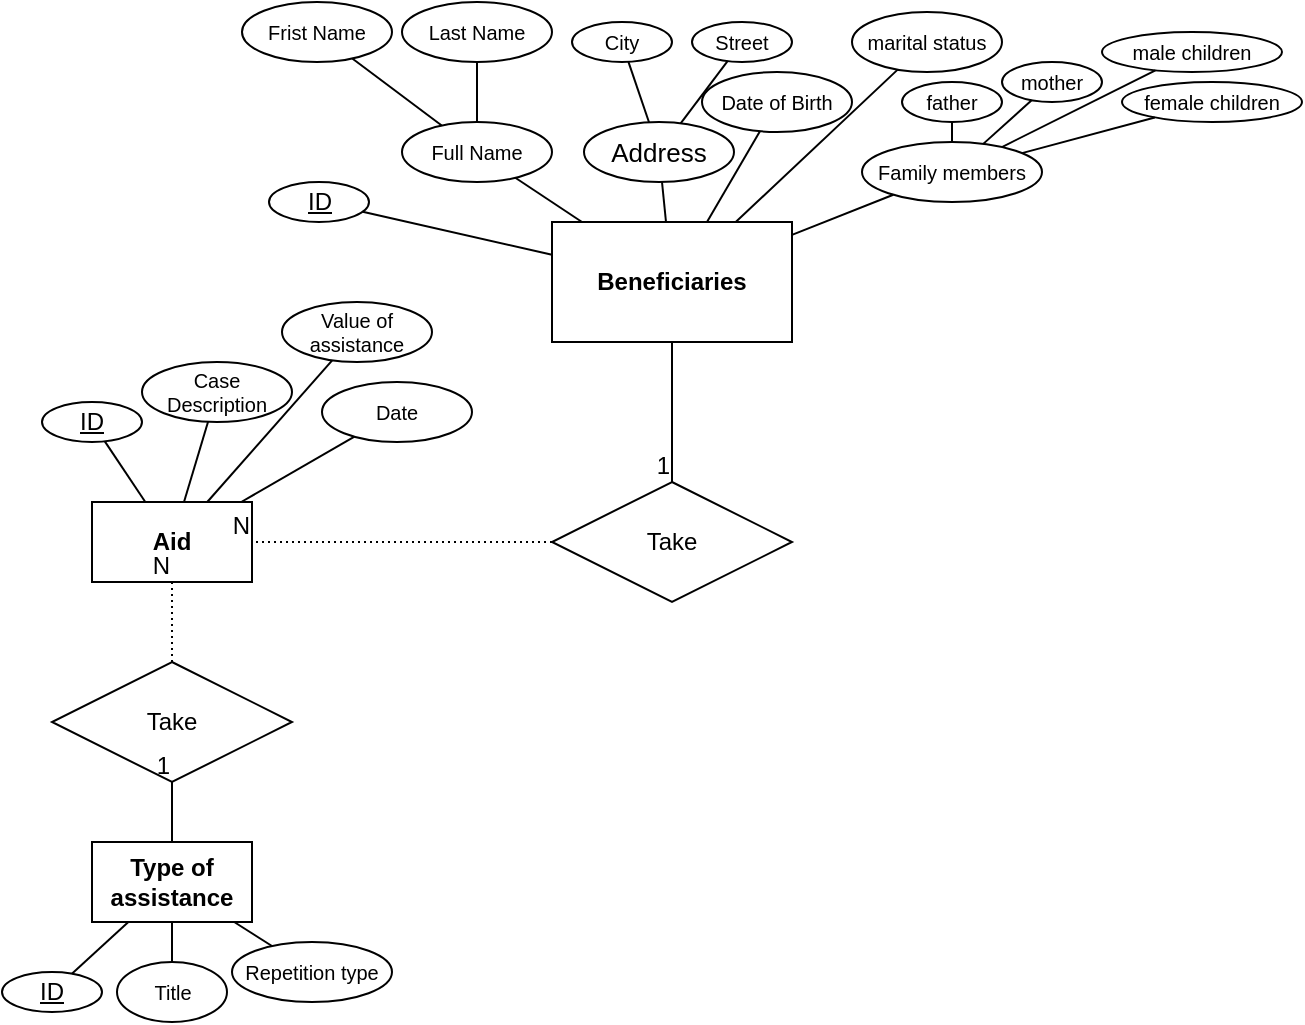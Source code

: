 <mxfile version="26.0.4">
  <diagram name="Page-1" id="chUQzAX2jWDJ99c_aO13">
    <mxGraphModel dx="934" dy="974" grid="1" gridSize="10" guides="1" tooltips="1" connect="1" arrows="1" fold="1" page="1" pageScale="1" pageWidth="670" pageHeight="600" math="0" shadow="0">
      <root>
        <mxCell id="0" />
        <mxCell id="1" parent="0" />
        <mxCell id="hxKwupUwZd04yQ09sz60-1" value="&lt;h4 data-pm-slice=&quot;1 1 []&quot;&gt;&lt;strong&gt;Beneficiaries&lt;/strong&gt;&lt;/h4&gt;" style="rounded=0;whiteSpace=wrap;html=1;" vertex="1" parent="1">
          <mxGeometry x="275" y="120" width="120" height="60" as="geometry" />
        </mxCell>
        <mxCell id="hxKwupUwZd04yQ09sz60-2" value="ID" style="ellipse;whiteSpace=wrap;html=1;align=center;fontStyle=4;" vertex="1" parent="1">
          <mxGeometry x="133.5" y="100" width="50" height="20" as="geometry" />
        </mxCell>
        <mxCell id="hxKwupUwZd04yQ09sz60-4" value="" style="endArrow=none;html=1;rounded=0;" edge="1" parent="1" source="hxKwupUwZd04yQ09sz60-2" target="hxKwupUwZd04yQ09sz60-1">
          <mxGeometry relative="1" as="geometry">
            <mxPoint x="130" y="340" as="sourcePoint" />
            <mxPoint x="290" y="340" as="targetPoint" />
          </mxGeometry>
        </mxCell>
        <mxCell id="hxKwupUwZd04yQ09sz60-6" value="Full Name" style="ellipse;whiteSpace=wrap;html=1;align=center;fontSize=10;" vertex="1" parent="1">
          <mxGeometry x="200" y="70" width="75" height="30" as="geometry" />
        </mxCell>
        <mxCell id="hxKwupUwZd04yQ09sz60-7" value="" style="endArrow=none;html=1;rounded=0;" edge="1" parent="1" source="hxKwupUwZd04yQ09sz60-6" target="hxKwupUwZd04yQ09sz60-1">
          <mxGeometry relative="1" as="geometry">
            <mxPoint x="190" y="112" as="sourcePoint" />
            <mxPoint x="285" y="142" as="targetPoint" />
          </mxGeometry>
        </mxCell>
        <mxCell id="hxKwupUwZd04yQ09sz60-8" value="Frist Name" style="ellipse;whiteSpace=wrap;html=1;align=center;fontSize=10;" vertex="1" parent="1">
          <mxGeometry x="120" y="10" width="75" height="30" as="geometry" />
        </mxCell>
        <mxCell id="hxKwupUwZd04yQ09sz60-9" value="Last Name" style="ellipse;whiteSpace=wrap;html=1;align=center;fontSize=10;" vertex="1" parent="1">
          <mxGeometry x="200" y="10" width="75" height="30" as="geometry" />
        </mxCell>
        <mxCell id="hxKwupUwZd04yQ09sz60-10" value="" style="endArrow=none;html=1;rounded=0;fontSize=10;" edge="1" parent="1" source="hxKwupUwZd04yQ09sz60-9" target="hxKwupUwZd04yQ09sz60-6">
          <mxGeometry relative="1" as="geometry">
            <mxPoint x="291" y="30" as="sourcePoint" />
            <mxPoint x="287" y="130" as="targetPoint" />
          </mxGeometry>
        </mxCell>
        <mxCell id="hxKwupUwZd04yQ09sz60-11" value="" style="endArrow=none;html=1;rounded=0;fontSize=10;" edge="1" parent="1" source="hxKwupUwZd04yQ09sz60-8" target="hxKwupUwZd04yQ09sz60-6">
          <mxGeometry relative="1" as="geometry">
            <mxPoint x="287" y="49" as="sourcePoint" />
            <mxPoint x="270" y="71" as="targetPoint" />
          </mxGeometry>
        </mxCell>
        <mxCell id="hxKwupUwZd04yQ09sz60-12" value="Address" style="ellipse;whiteSpace=wrap;html=1;align=center;fontSize=13;" vertex="1" parent="1">
          <mxGeometry x="291" y="70" width="75" height="30" as="geometry" />
        </mxCell>
        <mxCell id="hxKwupUwZd04yQ09sz60-13" value="Street" style="ellipse;whiteSpace=wrap;html=1;align=center;fontSize=10;" vertex="1" parent="1">
          <mxGeometry x="345" y="20" width="50" height="20" as="geometry" />
        </mxCell>
        <mxCell id="hxKwupUwZd04yQ09sz60-14" value="City" style="ellipse;whiteSpace=wrap;html=1;align=center;fontSize=10;" vertex="1" parent="1">
          <mxGeometry x="285" y="20" width="50" height="20" as="geometry" />
        </mxCell>
        <mxCell id="hxKwupUwZd04yQ09sz60-15" value="" style="endArrow=none;html=1;rounded=0;" edge="1" parent="1" source="hxKwupUwZd04yQ09sz60-12" target="hxKwupUwZd04yQ09sz60-1">
          <mxGeometry relative="1" as="geometry">
            <mxPoint x="305" y="109" as="sourcePoint" />
            <mxPoint x="321" y="130" as="targetPoint" />
          </mxGeometry>
        </mxCell>
        <mxCell id="hxKwupUwZd04yQ09sz60-16" value="" style="endArrow=none;html=1;rounded=0;fontSize=10;" edge="1" parent="1" source="hxKwupUwZd04yQ09sz60-14" target="hxKwupUwZd04yQ09sz60-12">
          <mxGeometry relative="1" as="geometry">
            <mxPoint x="374" y="108" as="sourcePoint" />
            <mxPoint x="347" y="130" as="targetPoint" />
          </mxGeometry>
        </mxCell>
        <mxCell id="hxKwupUwZd04yQ09sz60-17" value="" style="endArrow=none;html=1;rounded=0;fontSize=10;" edge="1" parent="1" source="hxKwupUwZd04yQ09sz60-13" target="hxKwupUwZd04yQ09sz60-12">
          <mxGeometry relative="1" as="geometry">
            <mxPoint x="403" y="50" as="sourcePoint" />
            <mxPoint x="399" y="70" as="targetPoint" />
          </mxGeometry>
        </mxCell>
        <mxCell id="hxKwupUwZd04yQ09sz60-18" value="marital status" style="ellipse;whiteSpace=wrap;html=1;align=center;fontSize=10;" vertex="1" parent="1">
          <mxGeometry x="425" y="15" width="75" height="30" as="geometry" />
        </mxCell>
        <mxCell id="hxKwupUwZd04yQ09sz60-19" value="" style="endArrow=none;html=1;rounded=0;" edge="1" parent="1" source="hxKwupUwZd04yQ09sz60-18" target="hxKwupUwZd04yQ09sz60-1">
          <mxGeometry relative="1" as="geometry">
            <mxPoint x="408" y="108" as="sourcePoint" />
            <mxPoint x="381" y="130" as="targetPoint" />
          </mxGeometry>
        </mxCell>
        <mxCell id="hxKwupUwZd04yQ09sz60-20" value="Date of Birth" style="ellipse;whiteSpace=wrap;html=1;align=center;fontSize=10;" vertex="1" parent="1">
          <mxGeometry x="350" y="45" width="75" height="30" as="geometry" />
        </mxCell>
        <mxCell id="hxKwupUwZd04yQ09sz60-21" value="" style="endArrow=none;html=1;rounded=0;" edge="1" parent="1" source="hxKwupUwZd04yQ09sz60-20" target="hxKwupUwZd04yQ09sz60-1">
          <mxGeometry relative="1" as="geometry">
            <mxPoint x="418" y="118" as="sourcePoint" />
            <mxPoint x="405" y="134" as="targetPoint" />
          </mxGeometry>
        </mxCell>
        <mxCell id="hxKwupUwZd04yQ09sz60-22" value="Family members" style="ellipse;whiteSpace=wrap;html=1;align=center;fontSize=10;" vertex="1" parent="1">
          <mxGeometry x="430" y="80" width="90" height="30" as="geometry" />
        </mxCell>
        <mxCell id="hxKwupUwZd04yQ09sz60-23" value="" style="endArrow=none;html=1;rounded=0;" edge="1" parent="1" source="hxKwupUwZd04yQ09sz60-22" target="hxKwupUwZd04yQ09sz60-1">
          <mxGeometry relative="1" as="geometry">
            <mxPoint x="462" y="54" as="sourcePoint" />
            <mxPoint x="378" y="130" as="targetPoint" />
          </mxGeometry>
        </mxCell>
        <mxCell id="hxKwupUwZd04yQ09sz60-24" value="father" style="ellipse;whiteSpace=wrap;html=1;align=center;fontSize=10;" vertex="1" parent="1">
          <mxGeometry x="450" y="50" width="50" height="20" as="geometry" />
        </mxCell>
        <mxCell id="hxKwupUwZd04yQ09sz60-25" value="" style="endArrow=none;html=1;rounded=0;" edge="1" parent="1" source="hxKwupUwZd04yQ09sz60-24" target="hxKwupUwZd04yQ09sz60-22">
          <mxGeometry relative="1" as="geometry">
            <mxPoint x="456" y="116" as="sourcePoint" />
            <mxPoint x="405" y="136" as="targetPoint" />
          </mxGeometry>
        </mxCell>
        <mxCell id="hxKwupUwZd04yQ09sz60-26" value="mother" style="ellipse;whiteSpace=wrap;html=1;align=center;fontSize=10;" vertex="1" parent="1">
          <mxGeometry x="500" y="40" width="50" height="20" as="geometry" />
        </mxCell>
        <mxCell id="hxKwupUwZd04yQ09sz60-27" value="" style="endArrow=none;html=1;rounded=0;" edge="1" parent="1" source="hxKwupUwZd04yQ09sz60-26" target="hxKwupUwZd04yQ09sz60-22">
          <mxGeometry relative="1" as="geometry">
            <mxPoint x="496" y="141" as="sourcePoint" />
            <mxPoint x="527" y="106" as="targetPoint" />
          </mxGeometry>
        </mxCell>
        <mxCell id="hxKwupUwZd04yQ09sz60-28" value="male children" style="ellipse;whiteSpace=wrap;html=1;align=center;fontSize=10;" vertex="1" parent="1">
          <mxGeometry x="550" y="25" width="90" height="20" as="geometry" />
        </mxCell>
        <mxCell id="hxKwupUwZd04yQ09sz60-29" value="" style="endArrow=none;html=1;rounded=0;" edge="1" parent="1" source="hxKwupUwZd04yQ09sz60-28" target="hxKwupUwZd04yQ09sz60-22">
          <mxGeometry relative="1" as="geometry">
            <mxPoint x="506" y="151" as="sourcePoint" />
            <mxPoint x="524" y="98" as="targetPoint" />
          </mxGeometry>
        </mxCell>
        <mxCell id="hxKwupUwZd04yQ09sz60-30" value="female children" style="ellipse;whiteSpace=wrap;html=1;align=center;fontSize=10;" vertex="1" parent="1">
          <mxGeometry x="560" y="50" width="90" height="20" as="geometry" />
        </mxCell>
        <mxCell id="hxKwupUwZd04yQ09sz60-31" value="" style="endArrow=none;html=1;rounded=0;" edge="1" parent="1" source="hxKwupUwZd04yQ09sz60-30" target="hxKwupUwZd04yQ09sz60-22">
          <mxGeometry relative="1" as="geometry">
            <mxPoint x="480" y="171" as="sourcePoint" />
            <mxPoint x="490" y="121" as="targetPoint" />
          </mxGeometry>
        </mxCell>
        <mxCell id="hxKwupUwZd04yQ09sz60-32" value="&lt;h4 data-pm-slice=&quot;1 1 []&quot;&gt;Aid&lt;br&gt;&lt;/h4&gt;" style="rounded=0;whiteSpace=wrap;html=1;" vertex="1" parent="1">
          <mxGeometry x="45" y="260" width="80" height="40" as="geometry" />
        </mxCell>
        <mxCell id="hxKwupUwZd04yQ09sz60-33" value="ID" style="ellipse;whiteSpace=wrap;html=1;align=center;fontStyle=4;" vertex="1" parent="1">
          <mxGeometry x="20" y="210" width="50" height="20" as="geometry" />
        </mxCell>
        <mxCell id="hxKwupUwZd04yQ09sz60-34" value="" style="endArrow=none;html=1;rounded=0;" edge="1" parent="1" source="hxKwupUwZd04yQ09sz60-33" target="hxKwupUwZd04yQ09sz60-32">
          <mxGeometry relative="1" as="geometry">
            <mxPoint x="-95" y="430" as="sourcePoint" />
            <mxPoint x="50" y="226" as="targetPoint" />
          </mxGeometry>
        </mxCell>
        <mxCell id="hxKwupUwZd04yQ09sz60-37" value="Case Description" style="ellipse;whiteSpace=wrap;html=1;align=center;fontSize=10;" vertex="1" parent="1">
          <mxGeometry x="70" y="190" width="75" height="30" as="geometry" />
        </mxCell>
        <mxCell id="hxKwupUwZd04yQ09sz60-38" value="" style="endArrow=none;html=1;rounded=0;" edge="1" parent="1" source="hxKwupUwZd04yQ09sz60-37" target="hxKwupUwZd04yQ09sz60-32">
          <mxGeometry relative="1" as="geometry">
            <mxPoint x="135" y="222" as="sourcePoint" />
            <mxPoint x="174.5" y="260" as="targetPoint" />
          </mxGeometry>
        </mxCell>
        <mxCell id="hxKwupUwZd04yQ09sz60-39" value="Value of assistance" style="ellipse;whiteSpace=wrap;html=1;align=center;fontSize=10;" vertex="1" parent="1">
          <mxGeometry x="140" y="160" width="75" height="30" as="geometry" />
        </mxCell>
        <mxCell id="hxKwupUwZd04yQ09sz60-40" value="" style="endArrow=none;html=1;rounded=0;" edge="1" parent="1" source="hxKwupUwZd04yQ09sz60-39" target="hxKwupUwZd04yQ09sz60-32">
          <mxGeometry relative="1" as="geometry">
            <mxPoint x="215" y="207" as="sourcePoint" />
            <mxPoint x="191" y="245" as="targetPoint" />
          </mxGeometry>
        </mxCell>
        <mxCell id="hxKwupUwZd04yQ09sz60-41" value="Date" style="ellipse;whiteSpace=wrap;html=1;align=center;fontSize=10;" vertex="1" parent="1">
          <mxGeometry x="160" y="200" width="75" height="30" as="geometry" />
        </mxCell>
        <mxCell id="hxKwupUwZd04yQ09sz60-42" value="" style="endArrow=none;html=1;rounded=0;" edge="1" parent="1" source="hxKwupUwZd04yQ09sz60-41" target="hxKwupUwZd04yQ09sz60-32">
          <mxGeometry relative="1" as="geometry">
            <mxPoint x="222.75" y="237" as="sourcePoint" />
            <mxPoint x="128.75" y="290" as="targetPoint" />
          </mxGeometry>
        </mxCell>
        <mxCell id="hxKwupUwZd04yQ09sz60-43" value="Take" style="shape=rhombus;perimeter=rhombusPerimeter;whiteSpace=wrap;html=1;align=center;" vertex="1" parent="1">
          <mxGeometry x="275" y="250" width="120" height="60" as="geometry" />
        </mxCell>
        <mxCell id="hxKwupUwZd04yQ09sz60-58" value="&lt;h4 data-pm-slice=&quot;1 1 []&quot;&gt;Type of assistance&lt;br&gt;&lt;/h4&gt;" style="rounded=0;whiteSpace=wrap;html=1;" vertex="1" parent="1">
          <mxGeometry x="45" y="430" width="80" height="40" as="geometry" />
        </mxCell>
        <mxCell id="hxKwupUwZd04yQ09sz60-59" value="ID" style="ellipse;whiteSpace=wrap;html=1;align=center;fontStyle=4;" vertex="1" parent="1">
          <mxGeometry y="495" width="50" height="20" as="geometry" />
        </mxCell>
        <mxCell id="hxKwupUwZd04yQ09sz60-60" value="" style="endArrow=none;html=1;rounded=0;" edge="1" parent="1" source="hxKwupUwZd04yQ09sz60-59" target="hxKwupUwZd04yQ09sz60-58">
          <mxGeometry relative="1" as="geometry">
            <mxPoint x="40.032" y="490.84" as="sourcePoint" />
            <mxPoint x="80" y="330" as="targetPoint" />
          </mxGeometry>
        </mxCell>
        <mxCell id="hxKwupUwZd04yQ09sz60-61" value="Title" style="ellipse;whiteSpace=wrap;html=1;align=center;fontSize=10;" vertex="1" parent="1">
          <mxGeometry x="57.5" y="490" width="55" height="30" as="geometry" />
        </mxCell>
        <mxCell id="hxKwupUwZd04yQ09sz60-62" value="" style="endArrow=none;html=1;rounded=0;" edge="1" parent="1" source="hxKwupUwZd04yQ09sz60-61" target="hxKwupUwZd04yQ09sz60-58">
          <mxGeometry relative="1" as="geometry">
            <mxPoint x="170" y="512" as="sourcePoint" />
            <mxPoint x="130" y="550" as="targetPoint" />
          </mxGeometry>
        </mxCell>
        <mxCell id="hxKwupUwZd04yQ09sz60-63" value="Repetition type" style="ellipse;whiteSpace=wrap;html=1;align=center;fontSize=10;" vertex="1" parent="1">
          <mxGeometry x="115" y="480" width="80" height="30" as="geometry" />
        </mxCell>
        <mxCell id="hxKwupUwZd04yQ09sz60-64" value="" style="endArrow=none;html=1;rounded=0;" edge="1" parent="1" source="hxKwupUwZd04yQ09sz60-63" target="hxKwupUwZd04yQ09sz60-58">
          <mxGeometry relative="1" as="geometry">
            <mxPoint x="227.5" y="502" as="sourcePoint" />
            <mxPoint x="142.5" y="460" as="targetPoint" />
          </mxGeometry>
        </mxCell>
        <mxCell id="hxKwupUwZd04yQ09sz60-65" value="" style="endArrow=none;html=1;rounded=0;" edge="1" parent="1" source="hxKwupUwZd04yQ09sz60-1" target="hxKwupUwZd04yQ09sz60-43">
          <mxGeometry relative="1" as="geometry">
            <mxPoint x="210" y="370" as="sourcePoint" />
            <mxPoint x="370" y="370" as="targetPoint" />
          </mxGeometry>
        </mxCell>
        <mxCell id="hxKwupUwZd04yQ09sz60-66" value="1" style="resizable=0;html=1;whiteSpace=wrap;align=right;verticalAlign=bottom;" connectable="0" vertex="1" parent="hxKwupUwZd04yQ09sz60-65">
          <mxGeometry x="1" relative="1" as="geometry" />
        </mxCell>
        <mxCell id="hxKwupUwZd04yQ09sz60-67" value="" style="endArrow=none;html=1;rounded=0;dashed=1;dashPattern=1 2;" edge="1" parent="1" source="hxKwupUwZd04yQ09sz60-43" target="hxKwupUwZd04yQ09sz60-32">
          <mxGeometry relative="1" as="geometry">
            <mxPoint x="130" y="350" as="sourcePoint" />
            <mxPoint x="290" y="350" as="targetPoint" />
          </mxGeometry>
        </mxCell>
        <mxCell id="hxKwupUwZd04yQ09sz60-68" value="N" style="resizable=0;html=1;whiteSpace=wrap;align=right;verticalAlign=bottom;" connectable="0" vertex="1" parent="hxKwupUwZd04yQ09sz60-67">
          <mxGeometry x="1" relative="1" as="geometry" />
        </mxCell>
        <mxCell id="hxKwupUwZd04yQ09sz60-69" value="Take" style="shape=rhombus;perimeter=rhombusPerimeter;whiteSpace=wrap;html=1;align=center;" vertex="1" parent="1">
          <mxGeometry x="25" y="340" width="120" height="60" as="geometry" />
        </mxCell>
        <mxCell id="hxKwupUwZd04yQ09sz60-70" value="" style="endArrow=none;html=1;rounded=0;" edge="1" parent="1" source="hxKwupUwZd04yQ09sz60-58" target="hxKwupUwZd04yQ09sz60-69">
          <mxGeometry relative="1" as="geometry">
            <mxPoint x="345" y="190" as="sourcePoint" />
            <mxPoint x="345" y="260" as="targetPoint" />
          </mxGeometry>
        </mxCell>
        <mxCell id="hxKwupUwZd04yQ09sz60-71" value="1" style="resizable=0;html=1;whiteSpace=wrap;align=right;verticalAlign=bottom;" connectable="0" vertex="1" parent="hxKwupUwZd04yQ09sz60-70">
          <mxGeometry x="1" relative="1" as="geometry" />
        </mxCell>
        <mxCell id="hxKwupUwZd04yQ09sz60-72" value="" style="endArrow=none;html=1;rounded=0;dashed=1;dashPattern=1 2;" edge="1" parent="1" source="hxKwupUwZd04yQ09sz60-69" target="hxKwupUwZd04yQ09sz60-32">
          <mxGeometry relative="1" as="geometry">
            <mxPoint x="285" y="290" as="sourcePoint" />
            <mxPoint x="135" y="290" as="targetPoint" />
          </mxGeometry>
        </mxCell>
        <mxCell id="hxKwupUwZd04yQ09sz60-73" value="N" style="resizable=0;html=1;whiteSpace=wrap;align=right;verticalAlign=bottom;" connectable="0" vertex="1" parent="hxKwupUwZd04yQ09sz60-72">
          <mxGeometry x="1" relative="1" as="geometry" />
        </mxCell>
      </root>
    </mxGraphModel>
  </diagram>
</mxfile>
